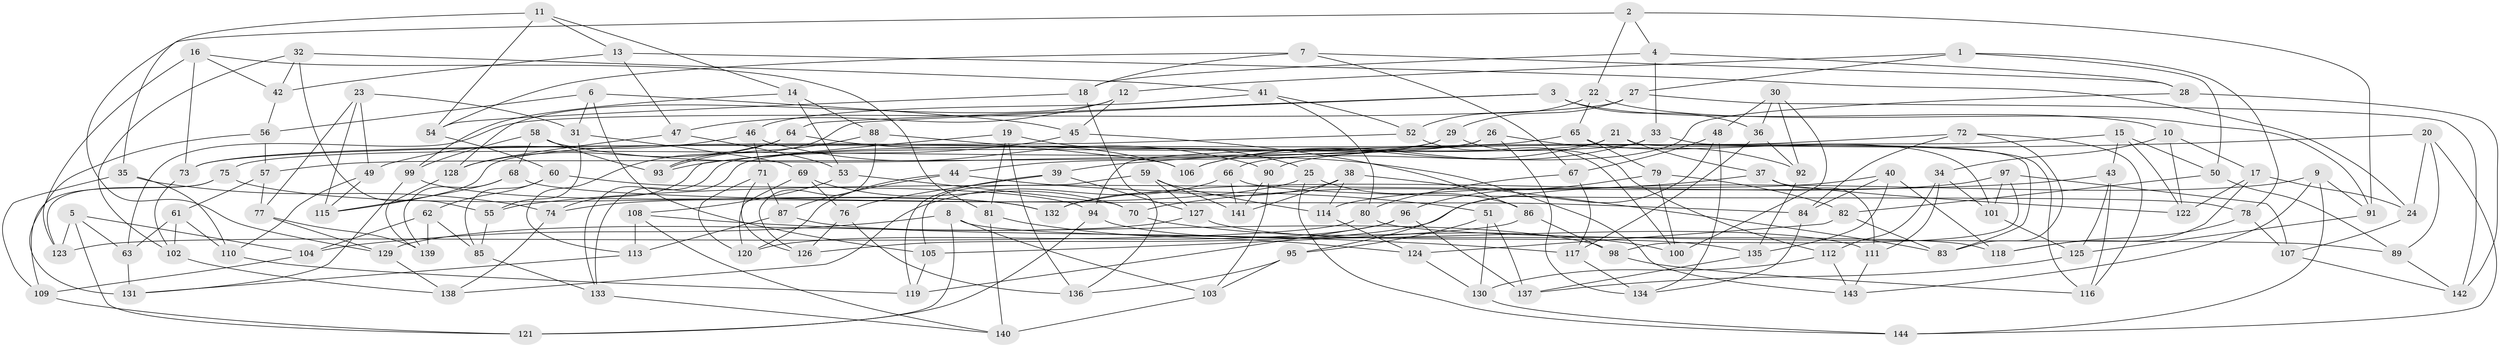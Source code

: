 // Generated by graph-tools (version 1.1) at 2025/03/03/09/25 03:03:07]
// undirected, 144 vertices, 288 edges
graph export_dot {
graph [start="1"]
  node [color=gray90,style=filled];
  1;
  2;
  3;
  4;
  5;
  6;
  7;
  8;
  9;
  10;
  11;
  12;
  13;
  14;
  15;
  16;
  17;
  18;
  19;
  20;
  21;
  22;
  23;
  24;
  25;
  26;
  27;
  28;
  29;
  30;
  31;
  32;
  33;
  34;
  35;
  36;
  37;
  38;
  39;
  40;
  41;
  42;
  43;
  44;
  45;
  46;
  47;
  48;
  49;
  50;
  51;
  52;
  53;
  54;
  55;
  56;
  57;
  58;
  59;
  60;
  61;
  62;
  63;
  64;
  65;
  66;
  67;
  68;
  69;
  70;
  71;
  72;
  73;
  74;
  75;
  76;
  77;
  78;
  79;
  80;
  81;
  82;
  83;
  84;
  85;
  86;
  87;
  88;
  89;
  90;
  91;
  92;
  93;
  94;
  95;
  96;
  97;
  98;
  99;
  100;
  101;
  102;
  103;
  104;
  105;
  106;
  107;
  108;
  109;
  110;
  111;
  112;
  113;
  114;
  115;
  116;
  117;
  118;
  119;
  120;
  121;
  122;
  123;
  124;
  125;
  126;
  127;
  128;
  129;
  130;
  131;
  132;
  133;
  134;
  135;
  136;
  137;
  138;
  139;
  140;
  141;
  142;
  143;
  144;
  1 -- 27;
  1 -- 78;
  1 -- 12;
  1 -- 50;
  2 -- 129;
  2 -- 91;
  2 -- 4;
  2 -- 22;
  3 -- 93;
  3 -- 36;
  3 -- 10;
  3 -- 64;
  4 -- 33;
  4 -- 18;
  4 -- 28;
  5 -- 63;
  5 -- 123;
  5 -- 104;
  5 -- 121;
  6 -- 56;
  6 -- 31;
  6 -- 45;
  6 -- 105;
  7 -- 18;
  7 -- 67;
  7 -- 54;
  7 -- 28;
  8 -- 103;
  8 -- 118;
  8 -- 121;
  8 -- 104;
  9 -- 143;
  9 -- 126;
  9 -- 144;
  9 -- 91;
  10 -- 122;
  10 -- 34;
  10 -- 17;
  11 -- 54;
  11 -- 35;
  11 -- 14;
  11 -- 13;
  12 -- 47;
  12 -- 45;
  12 -- 128;
  13 -- 42;
  13 -- 24;
  13 -- 47;
  14 -- 53;
  14 -- 88;
  14 -- 99;
  15 -- 94;
  15 -- 50;
  15 -- 122;
  15 -- 43;
  16 -- 73;
  16 -- 42;
  16 -- 81;
  16 -- 123;
  17 -- 24;
  17 -- 118;
  17 -- 122;
  18 -- 136;
  18 -- 54;
  19 -- 74;
  19 -- 25;
  19 -- 136;
  19 -- 81;
  20 -- 144;
  20 -- 39;
  20 -- 24;
  20 -- 89;
  21 -- 115;
  21 -- 106;
  21 -- 37;
  21 -- 83;
  22 -- 52;
  22 -- 65;
  22 -- 91;
  23 -- 115;
  23 -- 49;
  23 -- 31;
  23 -- 77;
  24 -- 107;
  25 -- 86;
  25 -- 74;
  25 -- 144;
  26 -- 92;
  26 -- 75;
  26 -- 133;
  26 -- 134;
  27 -- 142;
  27 -- 29;
  27 -- 63;
  28 -- 142;
  28 -- 66;
  29 -- 44;
  29 -- 57;
  29 -- 112;
  30 -- 92;
  30 -- 48;
  30 -- 36;
  30 -- 100;
  31 -- 55;
  31 -- 69;
  32 -- 102;
  32 -- 41;
  32 -- 55;
  32 -- 42;
  33 -- 116;
  33 -- 133;
  33 -- 106;
  34 -- 101;
  34 -- 111;
  34 -- 112;
  35 -- 74;
  35 -- 110;
  35 -- 109;
  36 -- 117;
  36 -- 92;
  37 -- 122;
  37 -- 111;
  37 -- 70;
  38 -- 132;
  38 -- 141;
  38 -- 83;
  38 -- 114;
  39 -- 76;
  39 -- 119;
  39 -- 127;
  40 -- 114;
  40 -- 135;
  40 -- 118;
  40 -- 84;
  41 -- 52;
  41 -- 80;
  41 -- 46;
  42 -- 56;
  43 -- 116;
  43 -- 125;
  43 -- 55;
  44 -- 120;
  44 -- 87;
  44 -- 51;
  45 -- 86;
  45 -- 93;
  46 -- 71;
  46 -- 49;
  46 -- 90;
  47 -- 128;
  47 -- 53;
  48 -- 67;
  48 -- 134;
  48 -- 95;
  49 -- 115;
  49 -- 110;
  50 -- 82;
  50 -- 89;
  51 -- 137;
  51 -- 130;
  51 -- 95;
  52 -- 73;
  52 -- 100;
  53 -- 108;
  53 -- 70;
  54 -- 60;
  55 -- 85;
  56 -- 57;
  56 -- 131;
  57 -- 61;
  57 -- 77;
  58 -- 93;
  58 -- 68;
  58 -- 99;
  58 -- 143;
  59 -- 105;
  59 -- 141;
  59 -- 114;
  59 -- 127;
  60 -- 62;
  60 -- 85;
  60 -- 94;
  61 -- 63;
  61 -- 110;
  61 -- 102;
  62 -- 104;
  62 -- 139;
  62 -- 85;
  63 -- 131;
  64 -- 113;
  64 -- 128;
  64 -- 106;
  65 -- 79;
  65 -- 73;
  65 -- 101;
  66 -- 138;
  66 -- 78;
  66 -- 141;
  67 -- 117;
  67 -- 80;
  68 -- 84;
  68 -- 139;
  68 -- 115;
  69 -- 70;
  69 -- 76;
  69 -- 120;
  70 -- 100;
  71 -- 120;
  71 -- 87;
  71 -- 126;
  72 -- 116;
  72 -- 83;
  72 -- 90;
  72 -- 84;
  73 -- 102;
  74 -- 138;
  75 -- 132;
  75 -- 109;
  75 -- 123;
  76 -- 136;
  76 -- 126;
  77 -- 139;
  77 -- 129;
  78 -- 118;
  78 -- 107;
  79 -- 82;
  79 -- 100;
  79 -- 96;
  80 -- 123;
  80 -- 89;
  81 -- 124;
  81 -- 140;
  82 -- 124;
  82 -- 83;
  84 -- 134;
  85 -- 133;
  86 -- 105;
  86 -- 98;
  87 -- 113;
  87 -- 98;
  88 -- 126;
  88 -- 106;
  88 -- 93;
  89 -- 142;
  90 -- 103;
  90 -- 141;
  91 -- 125;
  92 -- 135;
  94 -- 111;
  94 -- 121;
  95 -- 103;
  95 -- 136;
  96 -- 120;
  96 -- 119;
  96 -- 137;
  97 -- 98;
  97 -- 101;
  97 -- 107;
  97 -- 132;
  98 -- 116;
  99 -- 132;
  99 -- 131;
  101 -- 125;
  102 -- 138;
  103 -- 140;
  104 -- 109;
  105 -- 119;
  107 -- 142;
  108 -- 113;
  108 -- 117;
  108 -- 140;
  109 -- 121;
  110 -- 119;
  111 -- 143;
  112 -- 143;
  112 -- 130;
  113 -- 131;
  114 -- 124;
  117 -- 134;
  124 -- 130;
  125 -- 137;
  127 -- 129;
  127 -- 135;
  128 -- 139;
  129 -- 138;
  130 -- 144;
  133 -- 140;
  135 -- 137;
}
